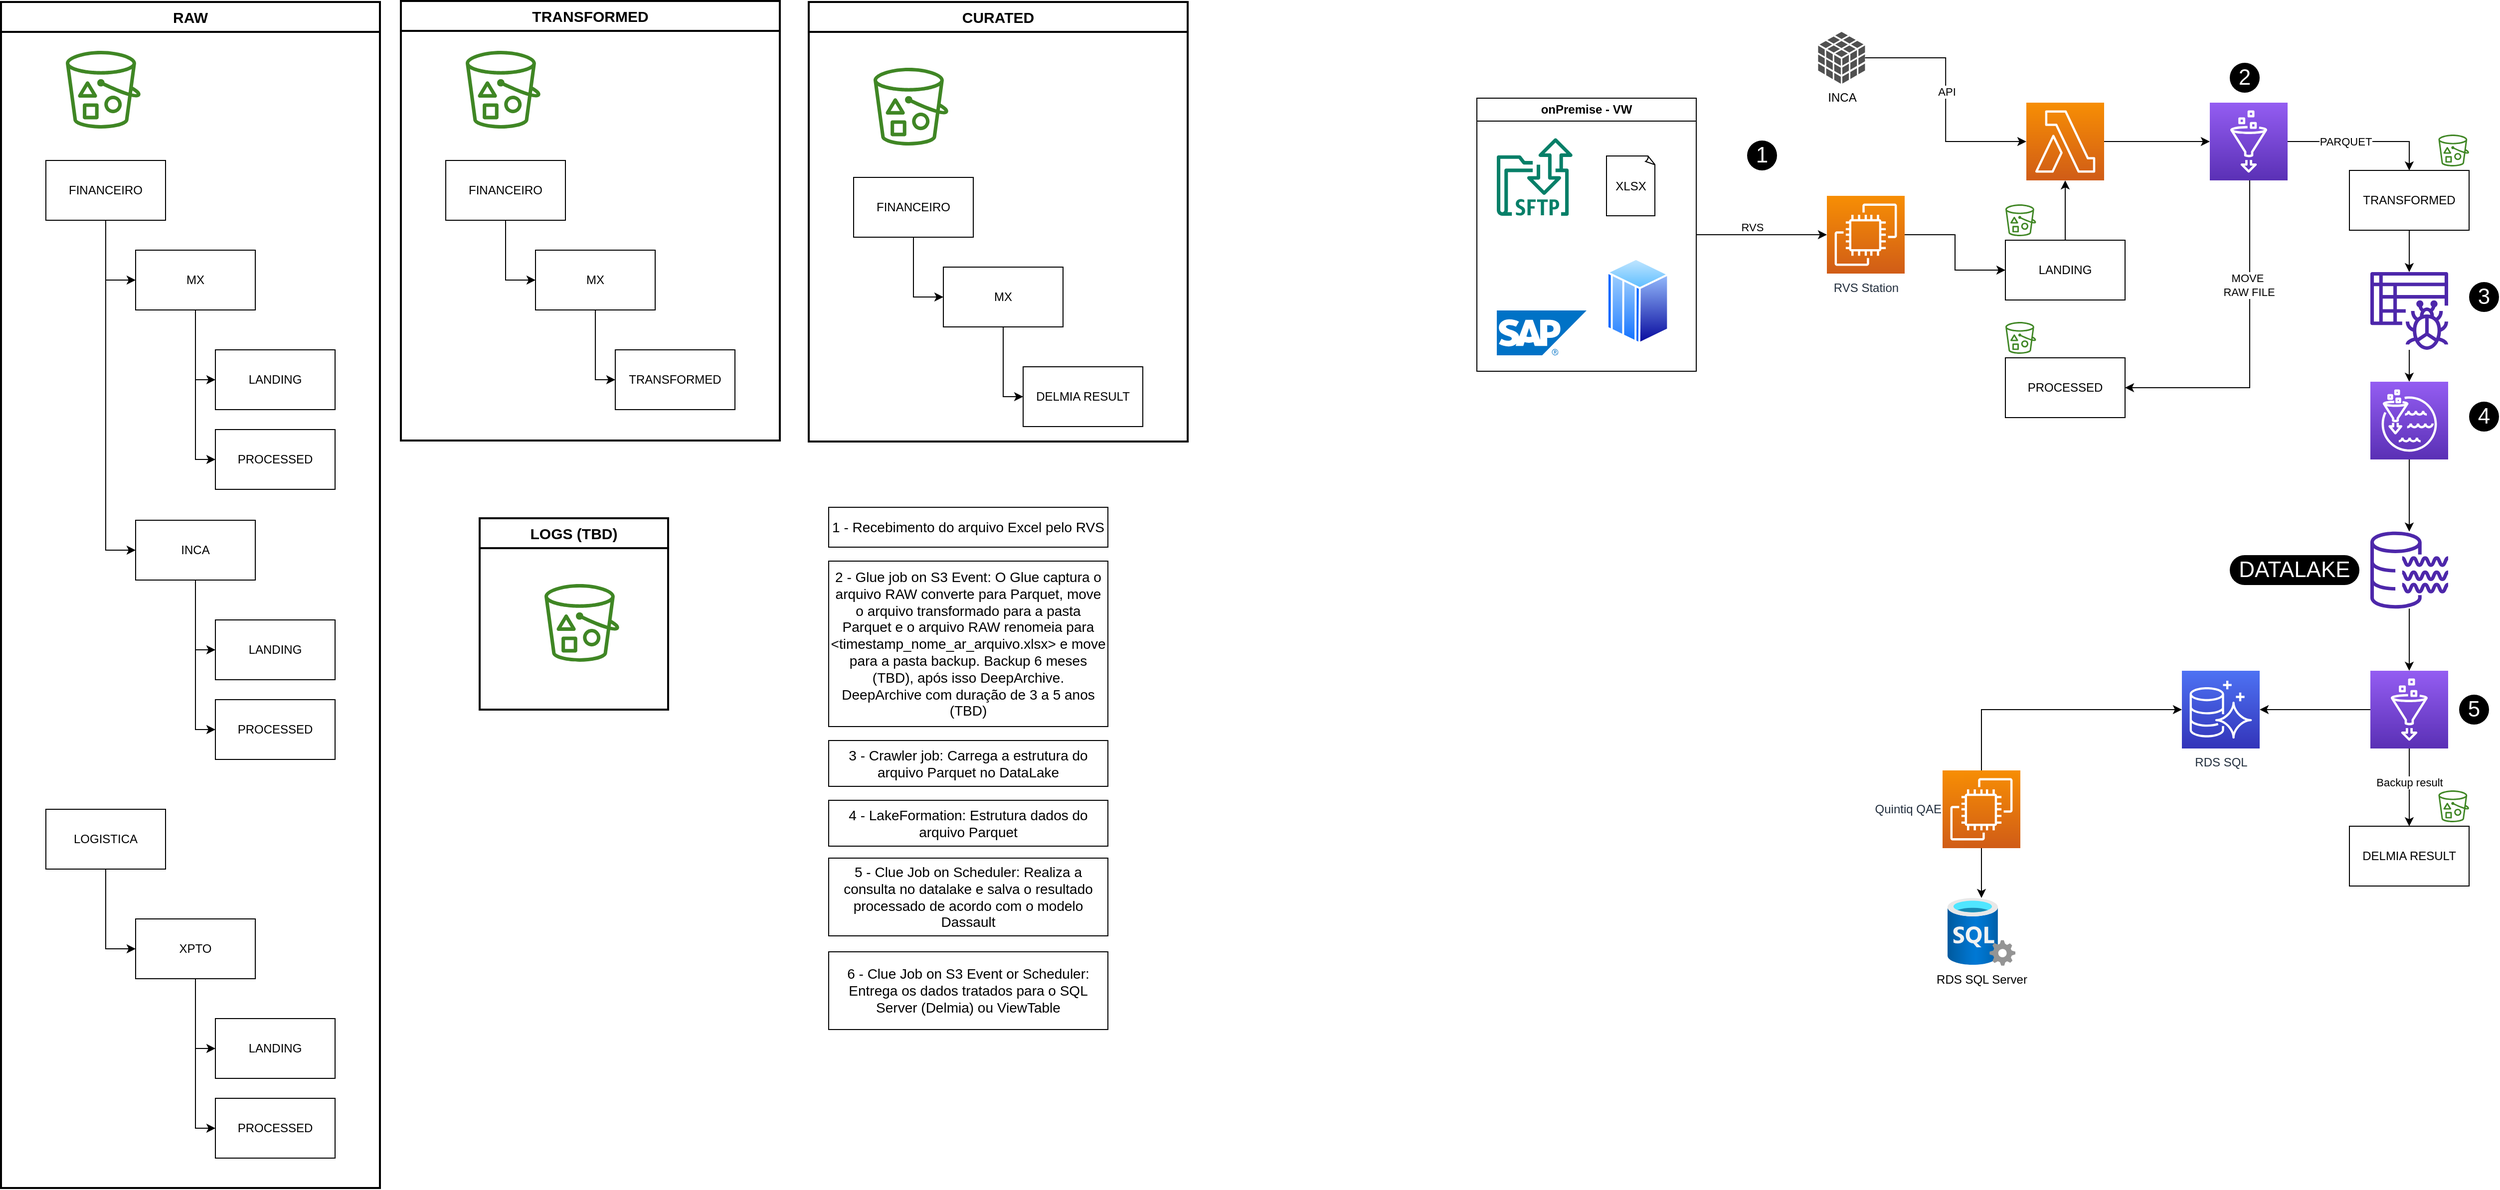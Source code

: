 <mxfile version="21.6.8" type="device">
  <diagram name="Página-1" id="WdfRZ3aBrV-6aahJLl9e">
    <mxGraphModel dx="2630" dy="954" grid="1" gridSize="10" guides="1" tooltips="1" connect="1" arrows="1" fold="1" page="1" pageScale="1" pageWidth="1169" pageHeight="827" math="0" shadow="0">
      <root>
        <mxCell id="0" />
        <mxCell id="1" parent="0" />
        <mxCell id="QyJvAn82tEcCUQrwzSHf-52" value="&lt;font style=&quot;font-size: 14px;&quot;&gt;1 - Recebimento do arquivo Excel pelo RVS&lt;/font&gt;" style="text;html=1;strokeColor=default;fillColor=none;align=center;verticalAlign=middle;whiteSpace=wrap;rounded=0;" parent="1" vertex="1">
          <mxGeometry x="-300" y="547" width="280" height="40" as="geometry" />
        </mxCell>
        <mxCell id="QyJvAn82tEcCUQrwzSHf-53" value="&lt;font style=&quot;font-size: 14px;&quot;&gt;2 - Glue job on S3 Event: O Glue captura o arquivo RAW converte para Parquet, move o arquivo transformado para a pasta Parquet e o arquivo RAW renomeia para &amp;lt;timestamp_nome_ar_arquivo.xlsx&amp;gt; e move para a pasta backup. Backup 6 meses (TBD), após isso DeepArchive.&lt;br&gt;DeepArchive com duração de 3 a 5 anos (TBD)&lt;br&gt;&lt;/font&gt;" style="text;html=1;strokeColor=default;fillColor=none;align=center;verticalAlign=middle;whiteSpace=wrap;rounded=0;" parent="1" vertex="1">
          <mxGeometry x="-300" y="601" width="280" height="166" as="geometry" />
        </mxCell>
        <mxCell id="QyJvAn82tEcCUQrwzSHf-54" value="&lt;span style=&quot;font-size: 14px;&quot;&gt;3 - Crawler job: Carrega a estrutura do arquivo Parquet no DataLake&lt;/span&gt;" style="text;html=1;strokeColor=default;fillColor=none;align=center;verticalAlign=middle;whiteSpace=wrap;rounded=0;" parent="1" vertex="1">
          <mxGeometry x="-300" y="781" width="280" height="46" as="geometry" />
        </mxCell>
        <mxCell id="QyJvAn82tEcCUQrwzSHf-55" value="&lt;span style=&quot;font-size: 14px;&quot;&gt;4 - LakeFormation: Estrutura dados do arquivo Parquet&lt;/span&gt;" style="text;html=1;strokeColor=default;fillColor=none;align=center;verticalAlign=middle;whiteSpace=wrap;rounded=0;" parent="1" vertex="1">
          <mxGeometry x="-300" y="841" width="280" height="46" as="geometry" />
        </mxCell>
        <mxCell id="QyJvAn82tEcCUQrwzSHf-60" value="&lt;span style=&quot;font-size: 14px;&quot;&gt;5 - Clue Job on Scheduler: Realiza a consulta no datalake e salva o resultado processado de acordo com o modelo Dassault&lt;/span&gt;" style="text;html=1;strokeColor=default;fillColor=none;align=center;verticalAlign=middle;whiteSpace=wrap;rounded=0;" parent="1" vertex="1">
          <mxGeometry x="-300" y="899" width="280" height="78" as="geometry" />
        </mxCell>
        <mxCell id="QyJvAn82tEcCUQrwzSHf-61" value="&lt;span style=&quot;font-size: 14px;&quot;&gt;6 - Clue Job on S3 Event or Scheduler: Entrega os dados tratados para o SQL Server (Delmia) ou ViewTable&lt;/span&gt;" style="text;html=1;strokeColor=default;fillColor=none;align=center;verticalAlign=middle;whiteSpace=wrap;rounded=0;" parent="1" vertex="1">
          <mxGeometry x="-300" y="993" width="280" height="78" as="geometry" />
        </mxCell>
        <mxCell id="jKxIUuqLX2hnxJrICWpl-1" value="RAW" style="swimlane;whiteSpace=wrap;html=1;strokeWidth=2;fontSize=15;startSize=30;" parent="1" vertex="1">
          <mxGeometry x="-1130" y="40" width="380" height="1190" as="geometry" />
        </mxCell>
        <mxCell id="QyJvAn82tEcCUQrwzSHf-70" value="FINANCEIRO" style="rounded=0;whiteSpace=wrap;html=1;" parent="jKxIUuqLX2hnxJrICWpl-1" vertex="1">
          <mxGeometry x="45" y="159" width="120" height="60" as="geometry" />
        </mxCell>
        <mxCell id="QyJvAn82tEcCUQrwzSHf-74" value="MX" style="rounded=0;whiteSpace=wrap;html=1;" parent="jKxIUuqLX2hnxJrICWpl-1" vertex="1">
          <mxGeometry x="135" y="249" width="120" height="60" as="geometry" />
        </mxCell>
        <mxCell id="QyJvAn82tEcCUQrwzSHf-69" style="edgeStyle=orthogonalEdgeStyle;rounded=0;orthogonalLoop=1;jettySize=auto;html=1;entryX=0;entryY=0.5;entryDx=0;entryDy=0;" parent="jKxIUuqLX2hnxJrICWpl-1" source="QyJvAn82tEcCUQrwzSHf-70" target="QyJvAn82tEcCUQrwzSHf-74" edge="1">
          <mxGeometry relative="1" as="geometry">
            <mxPoint x="272" y="300" as="targetPoint" />
          </mxGeometry>
        </mxCell>
        <mxCell id="QyJvAn82tEcCUQrwzSHf-75" value="" style="sketch=0;outlineConnect=0;fontColor=#232F3E;gradientColor=none;fillColor=#3F8624;strokeColor=none;dashed=0;verticalLabelPosition=bottom;verticalAlign=top;align=center;html=1;fontSize=12;fontStyle=0;aspect=fixed;pointerEvents=1;shape=mxgraph.aws4.bucket_with_objects;" parent="jKxIUuqLX2hnxJrICWpl-1" vertex="1">
          <mxGeometry x="65" y="49" width="75" height="78" as="geometry" />
        </mxCell>
        <mxCell id="QyJvAn82tEcCUQrwzSHf-76" style="edgeStyle=orthogonalEdgeStyle;rounded=0;orthogonalLoop=1;jettySize=auto;html=1;entryX=0;entryY=0.5;entryDx=0;entryDy=0;exitX=0.5;exitY=1;exitDx=0;exitDy=0;" parent="jKxIUuqLX2hnxJrICWpl-1" source="QyJvAn82tEcCUQrwzSHf-74" target="QyJvAn82tEcCUQrwzSHf-77" edge="1">
          <mxGeometry relative="1" as="geometry">
            <mxPoint x="185" y="429" as="targetPoint" />
            <mxPoint x="185" y="329" as="sourcePoint" />
            <Array as="points">
              <mxPoint x="195" y="379" />
            </Array>
          </mxGeometry>
        </mxCell>
        <mxCell id="QyJvAn82tEcCUQrwzSHf-77" value="LANDING" style="rounded=0;whiteSpace=wrap;html=1;" parent="jKxIUuqLX2hnxJrICWpl-1" vertex="1">
          <mxGeometry x="215" y="349" width="120" height="60" as="geometry" />
        </mxCell>
        <mxCell id="QyJvAn82tEcCUQrwzSHf-78" value="PROCESSED" style="rounded=0;whiteSpace=wrap;html=1;" parent="jKxIUuqLX2hnxJrICWpl-1" vertex="1">
          <mxGeometry x="215" y="429" width="120" height="60" as="geometry" />
        </mxCell>
        <mxCell id="QyJvAn82tEcCUQrwzSHf-71" style="edgeStyle=orthogonalEdgeStyle;rounded=0;orthogonalLoop=1;jettySize=auto;html=1;entryX=0;entryY=0.5;entryDx=0;entryDy=0;" parent="jKxIUuqLX2hnxJrICWpl-1" source="QyJvAn82tEcCUQrwzSHf-74" target="QyJvAn82tEcCUQrwzSHf-78" edge="1">
          <mxGeometry relative="1" as="geometry" />
        </mxCell>
        <mxCell id="QyJvAn82tEcCUQrwzSHf-98" value="INCA" style="rounded=0;whiteSpace=wrap;html=1;" parent="jKxIUuqLX2hnxJrICWpl-1" vertex="1">
          <mxGeometry x="135" y="520" width="120" height="60" as="geometry" />
        </mxCell>
        <mxCell id="QyJvAn82tEcCUQrwzSHf-102" style="edgeStyle=orthogonalEdgeStyle;rounded=0;orthogonalLoop=1;jettySize=auto;html=1;entryX=0;entryY=0.5;entryDx=0;entryDy=0;" parent="jKxIUuqLX2hnxJrICWpl-1" source="QyJvAn82tEcCUQrwzSHf-70" target="QyJvAn82tEcCUQrwzSHf-98" edge="1">
          <mxGeometry relative="1" as="geometry" />
        </mxCell>
        <mxCell id="QyJvAn82tEcCUQrwzSHf-99" style="edgeStyle=orthogonalEdgeStyle;rounded=0;orthogonalLoop=1;jettySize=auto;html=1;entryX=0;entryY=0.5;entryDx=0;entryDy=0;exitX=0.5;exitY=1;exitDx=0;exitDy=0;" parent="jKxIUuqLX2hnxJrICWpl-1" source="QyJvAn82tEcCUQrwzSHf-98" target="QyJvAn82tEcCUQrwzSHf-100" edge="1">
          <mxGeometry relative="1" as="geometry">
            <mxPoint x="185" y="700" as="targetPoint" />
            <mxPoint x="185" y="600" as="sourcePoint" />
            <Array as="points">
              <mxPoint x="195" y="650" />
            </Array>
          </mxGeometry>
        </mxCell>
        <mxCell id="QyJvAn82tEcCUQrwzSHf-100" value="LANDING" style="rounded=0;whiteSpace=wrap;html=1;" parent="jKxIUuqLX2hnxJrICWpl-1" vertex="1">
          <mxGeometry x="215" y="620" width="120" height="60" as="geometry" />
        </mxCell>
        <mxCell id="QyJvAn82tEcCUQrwzSHf-101" value="PROCESSED" style="rounded=0;whiteSpace=wrap;html=1;" parent="jKxIUuqLX2hnxJrICWpl-1" vertex="1">
          <mxGeometry x="215" y="700" width="120" height="60" as="geometry" />
        </mxCell>
        <mxCell id="QyJvAn82tEcCUQrwzSHf-97" style="edgeStyle=orthogonalEdgeStyle;rounded=0;orthogonalLoop=1;jettySize=auto;html=1;entryX=0;entryY=0.5;entryDx=0;entryDy=0;" parent="jKxIUuqLX2hnxJrICWpl-1" source="QyJvAn82tEcCUQrwzSHf-98" target="QyJvAn82tEcCUQrwzSHf-101" edge="1">
          <mxGeometry relative="1" as="geometry" />
        </mxCell>
        <mxCell id="QyJvAn82tEcCUQrwzSHf-103" value="LOGISTICA" style="rounded=0;whiteSpace=wrap;html=1;" parent="jKxIUuqLX2hnxJrICWpl-1" vertex="1">
          <mxGeometry x="45" y="810" width="120" height="60" as="geometry" />
        </mxCell>
        <mxCell id="QyJvAn82tEcCUQrwzSHf-105" value="XPTO" style="rounded=0;whiteSpace=wrap;html=1;" parent="jKxIUuqLX2hnxJrICWpl-1" vertex="1">
          <mxGeometry x="135" y="920" width="120" height="60" as="geometry" />
        </mxCell>
        <mxCell id="QyJvAn82tEcCUQrwzSHf-109" style="edgeStyle=orthogonalEdgeStyle;rounded=0;orthogonalLoop=1;jettySize=auto;html=1;entryX=0;entryY=0.5;entryDx=0;entryDy=0;" parent="jKxIUuqLX2hnxJrICWpl-1" source="QyJvAn82tEcCUQrwzSHf-103" target="QyJvAn82tEcCUQrwzSHf-105" edge="1">
          <mxGeometry relative="1" as="geometry" />
        </mxCell>
        <mxCell id="QyJvAn82tEcCUQrwzSHf-106" style="edgeStyle=orthogonalEdgeStyle;rounded=0;orthogonalLoop=1;jettySize=auto;html=1;entryX=0;entryY=0.5;entryDx=0;entryDy=0;exitX=0.5;exitY=1;exitDx=0;exitDy=0;" parent="jKxIUuqLX2hnxJrICWpl-1" source="QyJvAn82tEcCUQrwzSHf-105" target="QyJvAn82tEcCUQrwzSHf-107" edge="1">
          <mxGeometry relative="1" as="geometry">
            <mxPoint x="185" y="1100" as="targetPoint" />
            <mxPoint x="185" y="1000" as="sourcePoint" />
            <Array as="points">
              <mxPoint x="195" y="1050" />
            </Array>
          </mxGeometry>
        </mxCell>
        <mxCell id="QyJvAn82tEcCUQrwzSHf-107" value="LANDING" style="rounded=0;whiteSpace=wrap;html=1;" parent="jKxIUuqLX2hnxJrICWpl-1" vertex="1">
          <mxGeometry x="215" y="1020" width="120" height="60" as="geometry" />
        </mxCell>
        <mxCell id="QyJvAn82tEcCUQrwzSHf-108" value="PROCESSED" style="rounded=0;whiteSpace=wrap;html=1;" parent="jKxIUuqLX2hnxJrICWpl-1" vertex="1">
          <mxGeometry x="215" y="1100" width="120" height="60" as="geometry" />
        </mxCell>
        <mxCell id="QyJvAn82tEcCUQrwzSHf-104" style="edgeStyle=orthogonalEdgeStyle;rounded=0;orthogonalLoop=1;jettySize=auto;html=1;entryX=0;entryY=0.5;entryDx=0;entryDy=0;" parent="jKxIUuqLX2hnxJrICWpl-1" source="QyJvAn82tEcCUQrwzSHf-105" target="QyJvAn82tEcCUQrwzSHf-108" edge="1">
          <mxGeometry relative="1" as="geometry" />
        </mxCell>
        <mxCell id="jKxIUuqLX2hnxJrICWpl-3" value="TRANSFORMED" style="swimlane;whiteSpace=wrap;html=1;strokeWidth=2;fontSize=15;startSize=30;" parent="1" vertex="1">
          <mxGeometry x="-729" y="39" width="380" height="441" as="geometry">
            <mxRectangle x="-729" y="39" width="160" height="30" as="alternateBounds" />
          </mxGeometry>
        </mxCell>
        <mxCell id="QyJvAn82tEcCUQrwzSHf-83" value="FINANCEIRO" style="rounded=0;whiteSpace=wrap;html=1;" parent="jKxIUuqLX2hnxJrICWpl-3" vertex="1">
          <mxGeometry x="45" y="160" width="120" height="60" as="geometry" />
        </mxCell>
        <mxCell id="QyJvAn82tEcCUQrwzSHf-87" value="MX" style="rounded=0;whiteSpace=wrap;html=1;" parent="jKxIUuqLX2hnxJrICWpl-3" vertex="1">
          <mxGeometry x="135" y="250" width="120" height="60" as="geometry" />
        </mxCell>
        <mxCell id="QyJvAn82tEcCUQrwzSHf-82" style="edgeStyle=orthogonalEdgeStyle;rounded=0;orthogonalLoop=1;jettySize=auto;html=1;entryX=0;entryY=0.5;entryDx=0;entryDy=0;" parent="jKxIUuqLX2hnxJrICWpl-3" source="QyJvAn82tEcCUQrwzSHf-83" target="QyJvAn82tEcCUQrwzSHf-87" edge="1">
          <mxGeometry relative="1" as="geometry">
            <mxPoint x="272" y="301" as="targetPoint" />
          </mxGeometry>
        </mxCell>
        <mxCell id="QyJvAn82tEcCUQrwzSHf-88" value="" style="sketch=0;outlineConnect=0;fontColor=#232F3E;gradientColor=none;fillColor=#3F8624;strokeColor=none;dashed=0;verticalLabelPosition=bottom;verticalAlign=top;align=center;html=1;fontSize=12;fontStyle=0;aspect=fixed;pointerEvents=1;shape=mxgraph.aws4.bucket_with_objects;" parent="jKxIUuqLX2hnxJrICWpl-3" vertex="1">
          <mxGeometry x="65" y="50" width="75" height="78" as="geometry" />
        </mxCell>
        <mxCell id="QyJvAn82tEcCUQrwzSHf-89" style="edgeStyle=orthogonalEdgeStyle;rounded=0;orthogonalLoop=1;jettySize=auto;html=1;entryX=0;entryY=0.5;entryDx=0;entryDy=0;exitX=0.5;exitY=1;exitDx=0;exitDy=0;" parent="jKxIUuqLX2hnxJrICWpl-3" source="QyJvAn82tEcCUQrwzSHf-87" target="QyJvAn82tEcCUQrwzSHf-90" edge="1">
          <mxGeometry relative="1" as="geometry">
            <mxPoint x="185" y="430" as="targetPoint" />
            <mxPoint x="185" y="330" as="sourcePoint" />
            <Array as="points">
              <mxPoint x="195" y="380" />
            </Array>
          </mxGeometry>
        </mxCell>
        <mxCell id="QyJvAn82tEcCUQrwzSHf-90" value="TRANSFORMED" style="rounded=0;whiteSpace=wrap;html=1;" parent="jKxIUuqLX2hnxJrICWpl-3" vertex="1">
          <mxGeometry x="215" y="350" width="120" height="60" as="geometry" />
        </mxCell>
        <mxCell id="jKxIUuqLX2hnxJrICWpl-11" value="CURATED" style="swimlane;whiteSpace=wrap;html=1;strokeWidth=2;fontSize=15;startSize=30;" parent="1" vertex="1">
          <mxGeometry x="-320" y="40" width="380" height="441" as="geometry" />
        </mxCell>
        <mxCell id="QyJvAn82tEcCUQrwzSHf-8" value="FINANCEIRO" style="rounded=0;whiteSpace=wrap;html=1;" parent="jKxIUuqLX2hnxJrICWpl-11" vertex="1">
          <mxGeometry x="45" y="176" width="120" height="60" as="geometry" />
        </mxCell>
        <mxCell id="QyJvAn82tEcCUQrwzSHf-10" value="MX" style="rounded=0;whiteSpace=wrap;html=1;" parent="jKxIUuqLX2hnxJrICWpl-11" vertex="1">
          <mxGeometry x="135" y="266" width="120" height="60" as="geometry" />
        </mxCell>
        <mxCell id="QyJvAn82tEcCUQrwzSHf-9" style="edgeStyle=orthogonalEdgeStyle;rounded=0;orthogonalLoop=1;jettySize=auto;html=1;entryX=0;entryY=0.5;entryDx=0;entryDy=0;" parent="jKxIUuqLX2hnxJrICWpl-11" source="QyJvAn82tEcCUQrwzSHf-8" target="QyJvAn82tEcCUQrwzSHf-10" edge="1">
          <mxGeometry relative="1" as="geometry">
            <mxPoint x="272" y="317" as="targetPoint" />
          </mxGeometry>
        </mxCell>
        <mxCell id="QyJvAn82tEcCUQrwzSHf-13" value="" style="sketch=0;outlineConnect=0;fontColor=#232F3E;gradientColor=none;fillColor=#3F8624;strokeColor=none;dashed=0;verticalLabelPosition=bottom;verticalAlign=top;align=center;html=1;fontSize=12;fontStyle=0;aspect=fixed;pointerEvents=1;shape=mxgraph.aws4.bucket_with_objects;" parent="jKxIUuqLX2hnxJrICWpl-11" vertex="1">
          <mxGeometry x="65" y="66" width="75" height="78" as="geometry" />
        </mxCell>
        <mxCell id="QyJvAn82tEcCUQrwzSHf-14" style="edgeStyle=orthogonalEdgeStyle;rounded=0;orthogonalLoop=1;jettySize=auto;html=1;entryX=0;entryY=0.5;entryDx=0;entryDy=0;exitX=0.5;exitY=1;exitDx=0;exitDy=0;" parent="jKxIUuqLX2hnxJrICWpl-11" source="QyJvAn82tEcCUQrwzSHf-10" target="QyJvAn82tEcCUQrwzSHf-15" edge="1">
          <mxGeometry relative="1" as="geometry">
            <mxPoint x="185" y="446" as="targetPoint" />
            <mxPoint x="185" y="346" as="sourcePoint" />
            <Array as="points">
              <mxPoint x="195" y="396" />
            </Array>
          </mxGeometry>
        </mxCell>
        <mxCell id="QyJvAn82tEcCUQrwzSHf-15" value="DELMIA RESULT" style="rounded=0;whiteSpace=wrap;html=1;" parent="jKxIUuqLX2hnxJrICWpl-11" vertex="1">
          <mxGeometry x="215" y="366" width="120" height="60" as="geometry" />
        </mxCell>
        <mxCell id="jKxIUuqLX2hnxJrICWpl-18" value="LOGS (TBD)" style="swimlane;whiteSpace=wrap;html=1;strokeWidth=2;fontSize=15;startSize=30;" parent="1" vertex="1">
          <mxGeometry x="-650" y="558" width="189" height="192" as="geometry" />
        </mxCell>
        <mxCell id="jKxIUuqLX2hnxJrICWpl-22" value="" style="sketch=0;outlineConnect=0;fontColor=#232F3E;gradientColor=none;fillColor=#3F8624;strokeColor=none;dashed=0;verticalLabelPosition=bottom;verticalAlign=top;align=center;html=1;fontSize=12;fontStyle=0;aspect=fixed;pointerEvents=1;shape=mxgraph.aws4.bucket_with_objects;" parent="jKxIUuqLX2hnxJrICWpl-18" vertex="1">
          <mxGeometry x="65" y="66" width="75" height="78" as="geometry" />
        </mxCell>
        <mxCell id="bFuXjyLYvYQUJaQUUviW-13" style="edgeStyle=orthogonalEdgeStyle;rounded=0;orthogonalLoop=1;jettySize=auto;html=1;" edge="1" parent="1" source="9OgxW9LWYbTT5vz3eAgh-3" target="bFuXjyLYvYQUJaQUUviW-12">
          <mxGeometry relative="1" as="geometry">
            <mxPoint x="940" y="190" as="targetPoint" />
          </mxGeometry>
        </mxCell>
        <mxCell id="9OgxW9LWYbTT5vz3eAgh-3" value="LANDING" style="rounded=0;whiteSpace=wrap;html=1;" parent="1" vertex="1">
          <mxGeometry x="880" y="279" width="120" height="60" as="geometry" />
        </mxCell>
        <mxCell id="9OgxW9LWYbTT5vz3eAgh-4" value="PROCESSED" style="rounded=0;whiteSpace=wrap;html=1;" parent="1" vertex="1">
          <mxGeometry x="880" y="397" width="120" height="60" as="geometry" />
        </mxCell>
        <mxCell id="9OgxW9LWYbTT5vz3eAgh-5" style="edgeStyle=orthogonalEdgeStyle;rounded=0;orthogonalLoop=1;jettySize=auto;html=1;entryX=1;entryY=0.5;entryDx=0;entryDy=0;" parent="1" source="9OgxW9LWYbTT5vz3eAgh-9" target="9OgxW9LWYbTT5vz3eAgh-4" edge="1">
          <mxGeometry relative="1" as="geometry">
            <Array as="points">
              <mxPoint x="1125" y="427" />
            </Array>
          </mxGeometry>
        </mxCell>
        <mxCell id="9OgxW9LWYbTT5vz3eAgh-6" value="&lt;font style=&quot;font-size: 11px;&quot;&gt;MOVE&amp;nbsp;&lt;br&gt;RAW FILE&lt;br&gt;&lt;/font&gt;" style="edgeLabel;html=1;align=center;verticalAlign=middle;resizable=0;points=[];" parent="9OgxW9LWYbTT5vz3eAgh-5" vertex="1" connectable="0">
          <mxGeometry x="-0.035" y="1" relative="1" as="geometry">
            <mxPoint x="-2" y="-56" as="offset" />
          </mxGeometry>
        </mxCell>
        <mxCell id="9OgxW9LWYbTT5vz3eAgh-7" style="edgeStyle=orthogonalEdgeStyle;rounded=0;orthogonalLoop=1;jettySize=auto;html=1;entryX=0.5;entryY=0;entryDx=0;entryDy=0;" parent="1" source="9OgxW9LWYbTT5vz3eAgh-9" target="9OgxW9LWYbTT5vz3eAgh-13" edge="1">
          <mxGeometry relative="1" as="geometry" />
        </mxCell>
        <mxCell id="9OgxW9LWYbTT5vz3eAgh-8" value="PARQUET" style="edgeLabel;html=1;align=center;verticalAlign=middle;resizable=0;points=[];" parent="9OgxW9LWYbTT5vz3eAgh-7" vertex="1" connectable="0">
          <mxGeometry x="-0.232" relative="1" as="geometry">
            <mxPoint as="offset" />
          </mxGeometry>
        </mxCell>
        <mxCell id="9OgxW9LWYbTT5vz3eAgh-9" value="" style="sketch=0;points=[[0,0,0],[0.25,0,0],[0.5,0,0],[0.75,0,0],[1,0,0],[0,1,0],[0.25,1,0],[0.5,1,0],[0.75,1,0],[1,1,0],[0,0.25,0],[0,0.5,0],[0,0.75,0],[1,0.25,0],[1,0.5,0],[1,0.75,0]];outlineConnect=0;fontColor=#232F3E;gradientColor=#945DF2;gradientDirection=north;fillColor=#5A30B5;strokeColor=#ffffff;dashed=0;verticalLabelPosition=bottom;verticalAlign=top;align=center;html=1;fontSize=12;fontStyle=0;aspect=fixed;shape=mxgraph.aws4.resourceIcon;resIcon=mxgraph.aws4.glue;" parent="1" vertex="1">
          <mxGeometry x="1085" y="141" width="78" height="78" as="geometry" />
        </mxCell>
        <mxCell id="9OgxW9LWYbTT5vz3eAgh-12" style="edgeStyle=orthogonalEdgeStyle;rounded=0;orthogonalLoop=1;jettySize=auto;html=1;" parent="1" source="9OgxW9LWYbTT5vz3eAgh-13" target="9OgxW9LWYbTT5vz3eAgh-17" edge="1">
          <mxGeometry relative="1" as="geometry" />
        </mxCell>
        <mxCell id="9OgxW9LWYbTT5vz3eAgh-13" value="TRANSFORMED" style="rounded=0;whiteSpace=wrap;html=1;" parent="1" vertex="1">
          <mxGeometry x="1225" y="209" width="120" height="60" as="geometry" />
        </mxCell>
        <mxCell id="9OgxW9LWYbTT5vz3eAgh-14" style="edgeStyle=orthogonalEdgeStyle;rounded=0;orthogonalLoop=1;jettySize=auto;html=1;" parent="1" source="9OgxW9LWYbTT5vz3eAgh-15" target="9OgxW9LWYbTT5vz3eAgh-32" edge="1">
          <mxGeometry relative="1" as="geometry" />
        </mxCell>
        <mxCell id="9OgxW9LWYbTT5vz3eAgh-15" value="" style="sketch=0;points=[[0,0,0],[0.25,0,0],[0.5,0,0],[0.75,0,0],[1,0,0],[0,1,0],[0.25,1,0],[0.5,1,0],[0.75,1,0],[1,1,0],[0,0.25,0],[0,0.5,0],[0,0.75,0],[1,0.25,0],[1,0.5,0],[1,0.75,0]];outlineConnect=0;fontColor=#232F3E;gradientColor=#945DF2;gradientDirection=north;fillColor=#5A30B5;strokeColor=#ffffff;dashed=0;verticalLabelPosition=bottom;verticalAlign=top;align=center;html=1;fontSize=12;fontStyle=0;aspect=fixed;shape=mxgraph.aws4.resourceIcon;resIcon=mxgraph.aws4.lake_formation;" parent="1" vertex="1">
          <mxGeometry x="1246" y="421" width="78" height="78" as="geometry" />
        </mxCell>
        <mxCell id="9OgxW9LWYbTT5vz3eAgh-16" style="edgeStyle=orthogonalEdgeStyle;rounded=0;orthogonalLoop=1;jettySize=auto;html=1;entryX=0.5;entryY=0;entryDx=0;entryDy=0;entryPerimeter=0;" parent="1" source="9OgxW9LWYbTT5vz3eAgh-17" target="9OgxW9LWYbTT5vz3eAgh-15" edge="1">
          <mxGeometry relative="1" as="geometry" />
        </mxCell>
        <mxCell id="9OgxW9LWYbTT5vz3eAgh-17" value="" style="sketch=0;outlineConnect=0;fontColor=#232F3E;gradientColor=none;fillColor=#4D27AA;strokeColor=none;dashed=0;verticalLabelPosition=bottom;verticalAlign=top;align=center;html=1;fontSize=12;fontStyle=0;aspect=fixed;pointerEvents=1;shape=mxgraph.aws4.glue_crawlers;" parent="1" vertex="1">
          <mxGeometry x="1246" y="311" width="78" height="78" as="geometry" />
        </mxCell>
        <mxCell id="9OgxW9LWYbTT5vz3eAgh-18" style="edgeStyle=orthogonalEdgeStyle;rounded=0;orthogonalLoop=1;jettySize=auto;html=1;entryX=1;entryY=0.5;entryDx=0;entryDy=0;" parent="1" source="9OgxW9LWYbTT5vz3eAgh-19" edge="1">
          <mxGeometry relative="1" as="geometry">
            <mxPoint x="1135" y="750" as="targetPoint" />
          </mxGeometry>
        </mxCell>
        <mxCell id="9OgxW9LWYbTT5vz3eAgh-46" style="edgeStyle=orthogonalEdgeStyle;rounded=0;orthogonalLoop=1;jettySize=auto;html=1;entryX=0.5;entryY=0;entryDx=0;entryDy=0;" parent="1" source="9OgxW9LWYbTT5vz3eAgh-19" target="9OgxW9LWYbTT5vz3eAgh-44" edge="1">
          <mxGeometry relative="1" as="geometry" />
        </mxCell>
        <mxCell id="9OgxW9LWYbTT5vz3eAgh-47" value="Backup result" style="edgeLabel;html=1;align=center;verticalAlign=middle;resizable=0;points=[];" parent="9OgxW9LWYbTT5vz3eAgh-46" vertex="1" connectable="0">
          <mxGeometry x="-0.041" y="3" relative="1" as="geometry">
            <mxPoint x="-3" y="-4" as="offset" />
          </mxGeometry>
        </mxCell>
        <mxCell id="9OgxW9LWYbTT5vz3eAgh-19" value="" style="sketch=0;points=[[0,0,0],[0.25,0,0],[0.5,0,0],[0.75,0,0],[1,0,0],[0,1,0],[0.25,1,0],[0.5,1,0],[0.75,1,0],[1,1,0],[0,0.25,0],[0,0.5,0],[0,0.75,0],[1,0.25,0],[1,0.5,0],[1,0.75,0]];outlineConnect=0;fontColor=#232F3E;gradientColor=#945DF2;gradientDirection=north;fillColor=#5A30B5;strokeColor=#ffffff;dashed=0;verticalLabelPosition=bottom;verticalAlign=top;align=center;html=1;fontSize=12;fontStyle=0;aspect=fixed;shape=mxgraph.aws4.resourceIcon;resIcon=mxgraph.aws4.glue;" parent="1" vertex="1">
          <mxGeometry x="1246" y="711" width="78" height="78" as="geometry" />
        </mxCell>
        <mxCell id="9OgxW9LWYbTT5vz3eAgh-25" value="&lt;font style=&quot;font-size: 22px;&quot;&gt;1&lt;/font&gt;" style="text;html=1;strokeColor=none;fillColor=#000000;align=center;verticalAlign=middle;whiteSpace=wrap;rounded=1;strokeWidth=4;glass=0;fontColor=#ffffff;arcSize=50;" parent="1" vertex="1">
          <mxGeometry x="621" y="179" width="30" height="30" as="geometry" />
        </mxCell>
        <mxCell id="9OgxW9LWYbTT5vz3eAgh-26" value="&lt;font style=&quot;font-size: 22px;&quot;&gt;2&lt;/font&gt;" style="text;html=1;strokeColor=none;fillColor=#000000;align=center;verticalAlign=middle;whiteSpace=wrap;rounded=1;strokeWidth=4;glass=0;fontColor=#ffffff;arcSize=50;" parent="1" vertex="1">
          <mxGeometry x="1105" y="101" width="30" height="30" as="geometry" />
        </mxCell>
        <mxCell id="9OgxW9LWYbTT5vz3eAgh-27" value="&lt;font style=&quot;font-size: 22px;&quot;&gt;3&lt;/font&gt;" style="text;html=1;strokeColor=none;fillColor=#000000;align=center;verticalAlign=middle;whiteSpace=wrap;rounded=1;strokeWidth=4;glass=0;fontColor=#ffffff;arcSize=50;" parent="1" vertex="1">
          <mxGeometry x="1345" y="321" width="30" height="30" as="geometry" />
        </mxCell>
        <mxCell id="9OgxW9LWYbTT5vz3eAgh-28" value="&lt;font style=&quot;font-size: 22px;&quot;&gt;4&lt;/font&gt;" style="text;html=1;strokeColor=none;fillColor=#000000;align=center;verticalAlign=middle;whiteSpace=wrap;rounded=1;strokeWidth=4;glass=0;fontColor=#ffffff;arcSize=50;" parent="1" vertex="1">
          <mxGeometry x="1345" y="441" width="30" height="30" as="geometry" />
        </mxCell>
        <mxCell id="9OgxW9LWYbTT5vz3eAgh-29" value="&lt;font style=&quot;font-size: 22px;&quot;&gt;5&lt;/font&gt;" style="text;html=1;strokeColor=none;fillColor=#000000;align=center;verticalAlign=middle;whiteSpace=wrap;rounded=1;strokeWidth=4;glass=0;fontColor=#ffffff;arcSize=50;" parent="1" vertex="1">
          <mxGeometry x="1335" y="735" width="30" height="30" as="geometry" />
        </mxCell>
        <mxCell id="9OgxW9LWYbTT5vz3eAgh-31" style="edgeStyle=orthogonalEdgeStyle;rounded=0;orthogonalLoop=1;jettySize=auto;html=1;entryX=0.5;entryY=0;entryDx=0;entryDy=0;entryPerimeter=0;" parent="1" source="9OgxW9LWYbTT5vz3eAgh-32" target="9OgxW9LWYbTT5vz3eAgh-19" edge="1">
          <mxGeometry relative="1" as="geometry" />
        </mxCell>
        <mxCell id="9OgxW9LWYbTT5vz3eAgh-32" value="" style="sketch=0;outlineConnect=0;fontColor=#232F3E;gradientColor=none;fillColor=#4D27AA;strokeColor=none;dashed=0;verticalLabelPosition=bottom;verticalAlign=top;align=center;html=1;fontSize=12;fontStyle=0;aspect=fixed;pointerEvents=1;shape=mxgraph.aws4.data_lake_resource_icon;" parent="1" vertex="1">
          <mxGeometry x="1246" y="571" width="78" height="78" as="geometry" />
        </mxCell>
        <mxCell id="9OgxW9LWYbTT5vz3eAgh-33" value="&lt;span style=&quot;font-size: 22px;&quot;&gt;DATALAKE&lt;/span&gt;" style="text;html=1;strokeColor=none;fillColor=#000000;align=center;verticalAlign=middle;whiteSpace=wrap;rounded=1;strokeWidth=4;glass=0;fontColor=#ffffff;arcSize=50;" parent="1" vertex="1">
          <mxGeometry x="1105" y="595" width="130" height="30" as="geometry" />
        </mxCell>
        <mxCell id="9OgxW9LWYbTT5vz3eAgh-37" value="RDS SQL" style="sketch=0;points=[[0,0,0],[0.25,0,0],[0.5,0,0],[0.75,0,0],[1,0,0],[0,1,0],[0.25,1,0],[0.5,1,0],[0.75,1,0],[1,1,0],[0,0.25,0],[0,0.5,0],[0,0.75,0],[1,0.25,0],[1,0.5,0],[1,0.75,0]];outlineConnect=0;fontColor=#232F3E;gradientColor=#4D72F3;gradientDirection=north;fillColor=#3334B9;strokeColor=#ffffff;dashed=0;verticalLabelPosition=bottom;verticalAlign=top;align=center;html=1;fontSize=12;fontStyle=0;aspect=fixed;shape=mxgraph.aws4.resourceIcon;resIcon=mxgraph.aws4.aurora;" parent="1" vertex="1">
          <mxGeometry x="1057" y="711" width="78" height="78" as="geometry" />
        </mxCell>
        <mxCell id="9OgxW9LWYbTT5vz3eAgh-41" value="" style="sketch=0;outlineConnect=0;fontColor=#232F3E;gradientColor=none;fillColor=#3F8624;strokeColor=none;dashed=0;verticalLabelPosition=bottom;verticalAlign=top;align=center;html=1;fontSize=12;fontStyle=0;aspect=fixed;pointerEvents=1;shape=mxgraph.aws4.bucket_with_objects;" parent="1" vertex="1">
          <mxGeometry x="880" y="243" width="30.77" height="32" as="geometry" />
        </mxCell>
        <mxCell id="9OgxW9LWYbTT5vz3eAgh-42" value="" style="sketch=0;outlineConnect=0;fontColor=#232F3E;gradientColor=none;fillColor=#3F8624;strokeColor=none;dashed=0;verticalLabelPosition=bottom;verticalAlign=top;align=center;html=1;fontSize=12;fontStyle=0;aspect=fixed;pointerEvents=1;shape=mxgraph.aws4.bucket_with_objects;" parent="1" vertex="1">
          <mxGeometry x="1314.23" y="173" width="30.77" height="32" as="geometry" />
        </mxCell>
        <mxCell id="9OgxW9LWYbTT5vz3eAgh-43" value="" style="sketch=0;outlineConnect=0;fontColor=#232F3E;gradientColor=none;fillColor=#3F8624;strokeColor=none;dashed=0;verticalLabelPosition=bottom;verticalAlign=top;align=center;html=1;fontSize=12;fontStyle=0;aspect=fixed;pointerEvents=1;shape=mxgraph.aws4.bucket_with_objects;" parent="1" vertex="1">
          <mxGeometry x="880" y="361" width="30.77" height="32" as="geometry" />
        </mxCell>
        <mxCell id="9OgxW9LWYbTT5vz3eAgh-44" value="DELMIA RESULT" style="rounded=0;whiteSpace=wrap;html=1;" parent="1" vertex="1">
          <mxGeometry x="1225" y="867" width="120" height="60" as="geometry" />
        </mxCell>
        <mxCell id="9OgxW9LWYbTT5vz3eAgh-45" value="" style="sketch=0;outlineConnect=0;fontColor=#232F3E;gradientColor=none;fillColor=#3F8624;strokeColor=none;dashed=0;verticalLabelPosition=bottom;verticalAlign=top;align=center;html=1;fontSize=12;fontStyle=0;aspect=fixed;pointerEvents=1;shape=mxgraph.aws4.bucket_with_objects;" parent="1" vertex="1">
          <mxGeometry x="1314.23" y="831" width="30.77" height="32" as="geometry" />
        </mxCell>
        <mxCell id="9OgxW9LWYbTT5vz3eAgh-49" style="edgeStyle=orthogonalEdgeStyle;rounded=0;orthogonalLoop=1;jettySize=auto;html=1;entryX=0;entryY=0.5;entryDx=0;entryDy=0;entryPerimeter=0;" parent="1" source="9OgxW9LWYbTT5vz3eAgh-48" target="9OgxW9LWYbTT5vz3eAgh-37" edge="1">
          <mxGeometry relative="1" as="geometry">
            <Array as="points">
              <mxPoint x="856" y="750" />
            </Array>
          </mxGeometry>
        </mxCell>
        <mxCell id="9OgxW9LWYbTT5vz3eAgh-51" style="edgeStyle=orthogonalEdgeStyle;rounded=0;orthogonalLoop=1;jettySize=auto;html=1;" parent="1" source="9OgxW9LWYbTT5vz3eAgh-48" target="9OgxW9LWYbTT5vz3eAgh-50" edge="1">
          <mxGeometry relative="1" as="geometry" />
        </mxCell>
        <mxCell id="9OgxW9LWYbTT5vz3eAgh-48" value="Quintiq QAE" style="sketch=0;points=[[0,0,0],[0.25,0,0],[0.5,0,0],[0.75,0,0],[1,0,0],[0,1,0],[0.25,1,0],[0.5,1,0],[0.75,1,0],[1,1,0],[0,0.25,0],[0,0.5,0],[0,0.75,0],[1,0.25,0],[1,0.5,0],[1,0.75,0]];outlineConnect=0;fontColor=#232F3E;gradientColor=#F78E04;gradientDirection=north;fillColor=#D05C17;strokeColor=#ffffff;dashed=0;verticalLabelPosition=middle;verticalAlign=middle;align=right;html=1;fontSize=12;fontStyle=0;aspect=fixed;shape=mxgraph.aws4.resourceIcon;resIcon=mxgraph.aws4.ec2;labelPosition=left;" parent="1" vertex="1">
          <mxGeometry x="817" y="811" width="78" height="78" as="geometry" />
        </mxCell>
        <mxCell id="9OgxW9LWYbTT5vz3eAgh-50" value="RDS SQL Server" style="image;aspect=fixed;html=1;points=[];align=center;fontSize=12;image=img/lib/azure2/databases/SQL_Server.svg;" parent="1" vertex="1">
          <mxGeometry x="822" y="939" width="68" height="68" as="geometry" />
        </mxCell>
        <mxCell id="9OgxW9LWYbTT5vz3eAgh-58" style="edgeStyle=orthogonalEdgeStyle;rounded=0;orthogonalLoop=1;jettySize=auto;html=1;entryX=0;entryY=0.5;entryDx=0;entryDy=0;entryPerimeter=0;" parent="1" source="9OgxW9LWYbTT5vz3eAgh-57" target="bFuXjyLYvYQUJaQUUviW-12" edge="1">
          <mxGeometry relative="1" as="geometry" />
        </mxCell>
        <mxCell id="9OgxW9LWYbTT5vz3eAgh-59" value="API" style="edgeLabel;html=1;align=center;verticalAlign=middle;resizable=0;points=[];" parent="9OgxW9LWYbTT5vz3eAgh-58" vertex="1" connectable="0">
          <mxGeometry x="-0.07" y="1" relative="1" as="geometry">
            <mxPoint as="offset" />
          </mxGeometry>
        </mxCell>
        <mxCell id="9OgxW9LWYbTT5vz3eAgh-57" value="INCA" style="sketch=0;shadow=0;dashed=0;html=1;strokeColor=none;fillColor=#505050;labelPosition=center;verticalLabelPosition=bottom;verticalAlign=top;outlineConnect=0;align=center;shape=mxgraph.office.databases.database_cube;" parent="1" vertex="1">
          <mxGeometry x="692.22" y="70" width="47" height="52" as="geometry" />
        </mxCell>
        <mxCell id="bFuXjyLYvYQUJaQUUviW-8" style="edgeStyle=orthogonalEdgeStyle;rounded=0;orthogonalLoop=1;jettySize=auto;html=1;entryX=0;entryY=0.5;entryDx=0;entryDy=0;entryPerimeter=0;" edge="1" parent="1" source="9OgxW9LWYbTT5vz3eAgh-61" target="bFuXjyLYvYQUJaQUUviW-10">
          <mxGeometry relative="1" as="geometry">
            <mxPoint x="671" y="273.5" as="targetPoint" />
          </mxGeometry>
        </mxCell>
        <mxCell id="bFuXjyLYvYQUJaQUUviW-9" value="RVS" style="edgeLabel;html=1;align=center;verticalAlign=middle;resizable=0;points=[];" vertex="1" connectable="0" parent="bFuXjyLYvYQUJaQUUviW-8">
          <mxGeometry x="0.362" y="6" relative="1" as="geometry">
            <mxPoint x="-33" y="-2" as="offset" />
          </mxGeometry>
        </mxCell>
        <mxCell id="9OgxW9LWYbTT5vz3eAgh-61" value="onPremise - VW" style="swimlane;whiteSpace=wrap;html=1;" parent="1" vertex="1">
          <mxGeometry x="350" y="136.5" width="220" height="274" as="geometry" />
        </mxCell>
        <mxCell id="9OgxW9LWYbTT5vz3eAgh-62" value="" style="sketch=0;outlineConnect=0;fontColor=#232F3E;gradientColor=none;fillColor=#067F68;strokeColor=none;dashed=0;verticalLabelPosition=bottom;verticalAlign=top;align=center;html=1;fontSize=12;fontStyle=0;aspect=fixed;shape=mxgraph.aws4.transfer_for_sftp_resource;" parent="9OgxW9LWYbTT5vz3eAgh-61" vertex="1">
          <mxGeometry x="20.0" y="40" width="76" height="78" as="geometry" />
        </mxCell>
        <mxCell id="9OgxW9LWYbTT5vz3eAgh-63" value="" style="image;sketch=0;aspect=fixed;html=1;points=[];align=center;fontSize=12;image=img/lib/mscae/SAP_HANA_on_Azure.svg;" parent="9OgxW9LWYbTT5vz3eAgh-61" vertex="1">
          <mxGeometry x="20.0" y="213" width="90" height="45" as="geometry" />
        </mxCell>
        <mxCell id="9OgxW9LWYbTT5vz3eAgh-64" value="" style="image;aspect=fixed;perimeter=ellipsePerimeter;html=1;align=center;shadow=0;dashed=0;spacingTop=3;image=img/lib/active_directory/mainframe_host.svg;" parent="9OgxW9LWYbTT5vz3eAgh-61" vertex="1">
          <mxGeometry x="130" y="160" width="62.64" height="87" as="geometry" />
        </mxCell>
        <mxCell id="bFuXjyLYvYQUJaQUUviW-1" value="XLSX" style="whiteSpace=wrap;html=1;shape=mxgraph.basic.document" vertex="1" parent="9OgxW9LWYbTT5vz3eAgh-61">
          <mxGeometry x="130" y="58" width="49" height="60" as="geometry" />
        </mxCell>
        <mxCell id="bFuXjyLYvYQUJaQUUviW-11" style="edgeStyle=orthogonalEdgeStyle;rounded=0;orthogonalLoop=1;jettySize=auto;html=1;" edge="1" parent="1" source="bFuXjyLYvYQUJaQUUviW-10" target="9OgxW9LWYbTT5vz3eAgh-3">
          <mxGeometry relative="1" as="geometry" />
        </mxCell>
        <mxCell id="bFuXjyLYvYQUJaQUUviW-10" value="RVS Station" style="sketch=0;points=[[0,0,0],[0.25,0,0],[0.5,0,0],[0.75,0,0],[1,0,0],[0,1,0],[0.25,1,0],[0.5,1,0],[0.75,1,0],[1,1,0],[0,0.25,0],[0,0.5,0],[0,0.75,0],[1,0.25,0],[1,0.5,0],[1,0.75,0]];outlineConnect=0;fontColor=#232F3E;gradientColor=#F78E04;gradientDirection=north;fillColor=#D05C17;strokeColor=#ffffff;dashed=0;verticalLabelPosition=bottom;verticalAlign=top;align=center;html=1;fontSize=12;fontStyle=0;aspect=fixed;shape=mxgraph.aws4.resourceIcon;resIcon=mxgraph.aws4.ec2;labelPosition=center;" vertex="1" parent="1">
          <mxGeometry x="701" y="234.5" width="78" height="78" as="geometry" />
        </mxCell>
        <mxCell id="bFuXjyLYvYQUJaQUUviW-14" style="edgeStyle=orthogonalEdgeStyle;rounded=0;orthogonalLoop=1;jettySize=auto;html=1;" edge="1" parent="1" source="bFuXjyLYvYQUJaQUUviW-12" target="9OgxW9LWYbTT5vz3eAgh-9">
          <mxGeometry relative="1" as="geometry" />
        </mxCell>
        <mxCell id="bFuXjyLYvYQUJaQUUviW-12" value="" style="sketch=0;points=[[0,0,0],[0.25,0,0],[0.5,0,0],[0.75,0,0],[1,0,0],[0,1,0],[0.25,1,0],[0.5,1,0],[0.75,1,0],[1,1,0],[0,0.25,0],[0,0.5,0],[0,0.75,0],[1,0.25,0],[1,0.5,0],[1,0.75,0]];outlineConnect=0;fontColor=#232F3E;gradientColor=#F78E04;gradientDirection=north;fillColor=#D05C17;strokeColor=#ffffff;dashed=0;verticalLabelPosition=bottom;verticalAlign=top;align=center;html=1;fontSize=12;fontStyle=0;aspect=fixed;shape=mxgraph.aws4.resourceIcon;resIcon=mxgraph.aws4.lambda;" vertex="1" parent="1">
          <mxGeometry x="901" y="141" width="78" height="78" as="geometry" />
        </mxCell>
      </root>
    </mxGraphModel>
  </diagram>
</mxfile>
